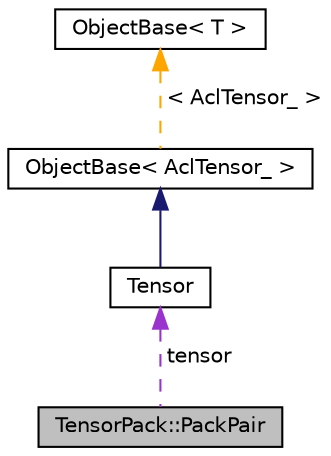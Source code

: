 digraph "TensorPack::PackPair"
{
 // LATEX_PDF_SIZE
  edge [fontname="Helvetica",fontsize="10",labelfontname="Helvetica",labelfontsize="10"];
  node [fontname="Helvetica",fontsize="10",shape=record];
  Node1 [label="TensorPack::PackPair",height=0.2,width=0.4,color="black", fillcolor="grey75", style="filled", fontcolor="black",tooltip="Pack pair construct."];
  Node2 -> Node1 [dir="back",color="darkorchid3",fontsize="10",style="dashed",label=" tensor" ,fontname="Helvetica"];
  Node2 [label="Tensor",height=0.2,width=0.4,color="black", fillcolor="white", style="filled",URL="$classacl_1_1_tensor.xhtml",tooltip="Tensor class."];
  Node3 -> Node2 [dir="back",color="midnightblue",fontsize="10",style="solid",fontname="Helvetica"];
  Node3 [label="ObjectBase\< AclTensor_ \>",height=0.2,width=0.4,color="black", fillcolor="white", style="filled",URL="$classacl_1_1detail_1_1_object_base.xhtml",tooltip=" "];
  Node4 -> Node3 [dir="back",color="orange",fontsize="10",style="dashed",label=" \< AclTensor_ \>" ,fontname="Helvetica"];
  Node4 [label="ObjectBase\< T \>",height=0.2,width=0.4,color="black", fillcolor="white", style="filled",URL="$classacl_1_1detail_1_1_object_base.xhtml",tooltip="Object base class for library objects."];
}

